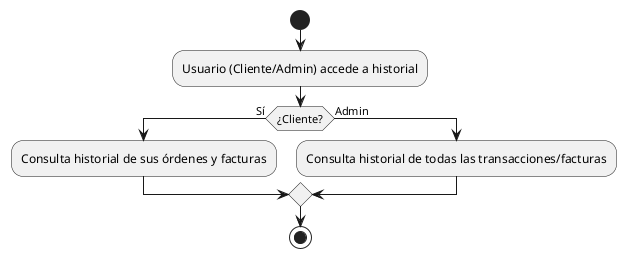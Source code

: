 @startuml
start
:Usuario (Cliente/Admin) accede a historial;

if (¿Cliente?) then (Sí)
  :Consulta historial de sus órdenes y facturas;
else (Admin)
  :Consulta historial de todas las transacciones/facturas;
endif

stop
@enduml